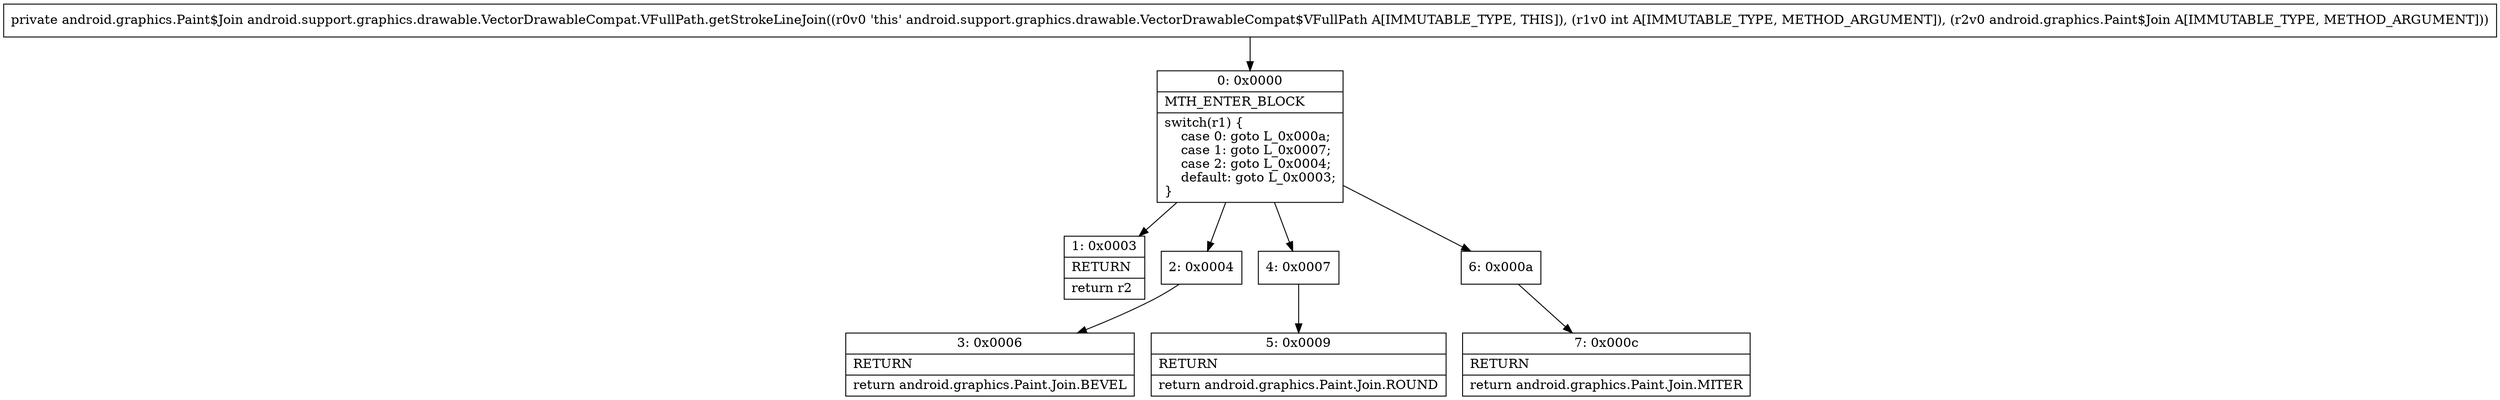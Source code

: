 digraph "CFG forandroid.support.graphics.drawable.VectorDrawableCompat.VFullPath.getStrokeLineJoin(ILandroid\/graphics\/Paint$Join;)Landroid\/graphics\/Paint$Join;" {
Node_0 [shape=record,label="{0\:\ 0x0000|MTH_ENTER_BLOCK\l|switch(r1) \{\l    case 0: goto L_0x000a;\l    case 1: goto L_0x0007;\l    case 2: goto L_0x0004;\l    default: goto L_0x0003;\l\}\l}"];
Node_1 [shape=record,label="{1\:\ 0x0003|RETURN\l|return r2\l}"];
Node_2 [shape=record,label="{2\:\ 0x0004}"];
Node_3 [shape=record,label="{3\:\ 0x0006|RETURN\l|return android.graphics.Paint.Join.BEVEL\l}"];
Node_4 [shape=record,label="{4\:\ 0x0007}"];
Node_5 [shape=record,label="{5\:\ 0x0009|RETURN\l|return android.graphics.Paint.Join.ROUND\l}"];
Node_6 [shape=record,label="{6\:\ 0x000a}"];
Node_7 [shape=record,label="{7\:\ 0x000c|RETURN\l|return android.graphics.Paint.Join.MITER\l}"];
MethodNode[shape=record,label="{private android.graphics.Paint$Join android.support.graphics.drawable.VectorDrawableCompat.VFullPath.getStrokeLineJoin((r0v0 'this' android.support.graphics.drawable.VectorDrawableCompat$VFullPath A[IMMUTABLE_TYPE, THIS]), (r1v0 int A[IMMUTABLE_TYPE, METHOD_ARGUMENT]), (r2v0 android.graphics.Paint$Join A[IMMUTABLE_TYPE, METHOD_ARGUMENT])) }"];
MethodNode -> Node_0;
Node_0 -> Node_1;
Node_0 -> Node_2;
Node_0 -> Node_4;
Node_0 -> Node_6;
Node_2 -> Node_3;
Node_4 -> Node_5;
Node_6 -> Node_7;
}


